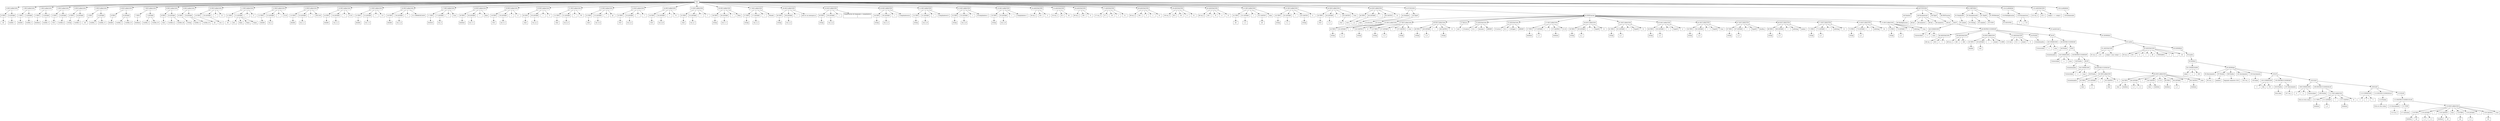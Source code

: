 digraph G{
 graph [ dpi = 200]; 
node0[label = "Raiz" shape="box"];
node0 -> node010
node010[label = "0-DECLARACION" shape="box"];
node010 -> node01010
node01010[label = "0-TIPO" shape="box"];
node01010 -> node0101010
node0101010[label = "int" shape="box"];
node010 -> node01021
node01021[label = "0-LISTAID" shape="box"];
node01021 -> node0102110
node0102110[label = "varible_1" shape="box"];
node0 -> node021
node021[label = "1-DECLARACION" shape="box"];
node021 -> node02110
node02110[label = "1-TIPO" shape="box"];
node02110 -> node0211010
node0211010[label = "double" shape="box"];
node021 -> node02121
node02121[label = "1-LISTAID" shape="box"];
node02121 -> node0212110
node0212110[label = "varible_2" shape="box"];
node0 -> node032
node032[label = "2-DECLARACION" shape="box"];
node032 -> node03210
node03210[label = "2-TIPO" shape="box"];
node03210 -> node0321010
node0321010[label = "boolean" shape="box"];
node032 -> node03221
node03221[label = "2-LISTAID" shape="box"];
node03221 -> node0322110
node0322110[label = "varible_3" shape="box"];
node0 -> node043
node043[label = "3-DECLARACION" shape="box"];
node043 -> node04310
node04310[label = "3-TIPO" shape="box"];
node04310 -> node0431010
node0431010[label = "char" shape="box"];
node043 -> node04321
node04321[label = "3-LISTAID" shape="box"];
node04321 -> node0432110
node0432110[label = "varible_4" shape="box"];
node0 -> node054
node054[label = "4-DECLARACION" shape="box"];
node054 -> node05410
node05410[label = "4-TIPO" shape="box"];
node05410 -> node0541010
node0541010[label = "string" shape="box"];
node054 -> node05421
node05421[label = "4-LISTAID" shape="box"];
node05421 -> node0542110
node0542110[label = "varible_5" shape="box"];
node0 -> node065
node065[label = "5-DECLARACION" shape="box"];
node065 -> node06510
node06510[label = "5-TIPO" shape="box"];
node06510 -> node0651010
node0651010[label = "int" shape="box"];
node065 -> node06521
node06521[label = "5-LISTAID" shape="box"];
node06521 -> node0652110
node0652110[label = "varible_1" shape="box"];
node06521 -> node0652121
node0652121[label = "varible_11" shape="box"];
node0 -> node076
node076[label = "6-DECLARACION" shape="box"];
node076 -> node07610
node07610[label = "6-TIPO" shape="box"];
node07610 -> node0761010
node0761010[label = "double" shape="box"];
node076 -> node07621
node07621[label = "6-LISTAID" shape="box"];
node07621 -> node0762110
node0762110[label = "varible_2" shape="box"];
node07621 -> node0762121
node0762121[label = "varible_22" shape="box"];
node0 -> node087
node087[label = "7-DECLARACION" shape="box"];
node087 -> node08710
node08710[label = "7-TIPO" shape="box"];
node08710 -> node0871010
node0871010[label = "boolean" shape="box"];
node087 -> node08721
node08721[label = "7-LISTAID" shape="box"];
node08721 -> node0872110
node0872110[label = "varible_3" shape="box"];
node08721 -> node0872121
node0872121[label = "varible_33" shape="box"];
node0 -> node098
node098[label = "8-DECLARACION" shape="box"];
node098 -> node09810
node09810[label = "8-TIPO" shape="box"];
node09810 -> node0981010
node0981010[label = "char" shape="box"];
node098 -> node09821
node09821[label = "8-LISTAID" shape="box"];
node09821 -> node0982110
node0982110[label = "varible_4" shape="box"];
node09821 -> node0982121
node0982121[label = "varible_44" shape="box"];
node0 -> node0109
node0109[label = "9-DECLARACION" shape="box"];
node0109 -> node010910
node010910[label = "9-TIPO" shape="box"];
node010910 -> node01091010
node01091010[label = "string" shape="box"];
node0109 -> node010921
node010921[label = "9-LISTAID" shape="box"];
node010921 -> node01092110
node01092110[label = "varible_5" shape="box"];
node010921 -> node01092121
node01092121[label = "varible_55" shape="box"];
node0 -> node01110
node01110[label = "10-DECLARACION" shape="box"];
node01110 -> node0111010
node0111010[label = "10-TIPO" shape="box"];
node0111010 -> node011101010
node011101010[label = "int" shape="box"];
node01110 -> node0111021
node0111021[label = "10-LISTAID" shape="box"];
node0111021 -> node011102110
node011102110[label = "var_1" shape="box"];
node01110 -> node0111032
node0111032[label = "=" shape="box"];
node01110 -> node0111043
node0111043[label = "12" shape="box"];
node0 -> node01211
node01211[label = "11-DECLARACION" shape="box"];
node01211 -> node0121110
node0121110[label = "11-TIPO" shape="box"];
node0121110 -> node012111010
node012111010[label = "int" shape="box"];
node01211 -> node0121121
node0121121[label = "11-LISTAID" shape="box"];
node0121121 -> node012112110
node012112110[label = "tm1_" shape="box"];
node0121121 -> node012112121
node012112121[label = "tmp2_" shape="box"];
node0121121 -> node012112132
node012112132[label = "tmp3_" shape="box"];
node0121121 -> node012112143
node012112143[label = "tmp4_" shape="box"];
node01211 -> node0121132
node0121132[label = "=" shape="box"];
node01211 -> node0121143
node0121143[label = "17" shape="box"];
node0 -> node01312
node01312[label = "12-DECLARACION" shape="box"];
node01312 -> node0131210
node0131210[label = "12-TIPO" shape="box"];
node0131210 -> node013121010
node013121010[label = "double" shape="box"];
node01312 -> node0131221
node0131221[label = "12-LISTAID" shape="box"];
node0131221 -> node013122110
node013122110[label = "var_2" shape="box"];
node01312 -> node0131232
node0131232[label = "=" shape="box"];
node01312 -> node0131243
node0131243[label = "15.02" shape="box"];
node0 -> node01413
node01413[label = "13-DECLARACION" shape="box"];
node01413 -> node0141310
node0141310[label = "13-TIPO" shape="box"];
node0141310 -> node014131010
node014131010[label = "double" shape="box"];
node01413 -> node0141321
node0141321[label = "13-LISTAID" shape="box"];
node0141321 -> node014132110
node014132110[label = "var_2_1" shape="box"];
node01413 -> node0141332
node0141332[label = "=" shape="box"];
node01413 -> node0141343
node0141343[label = "2022.00" shape="box"];
node0 -> node01514
node01514[label = "14-DECLARACION" shape="box"];
node01514 -> node0151410
node0151410[label = "14-TIPO" shape="box"];
node0151410 -> node015141010
node015141010[label = "double" shape="box"];
node01514 -> node0151421
node0151421[label = "14-LISTAID" shape="box"];
node0151421 -> node015142110
node015142110[label = "var_2_2" shape="box"];
node01514 -> node0151432
node0151432[label = "=" shape="box"];
node01514 -> node0151443
node0151443[label = "0.10" shape="box"];
node0 -> node01615
node01615[label = "15-DECLARACION" shape="box"];
node01615 -> node0161510
node0161510[label = "15-TIPO" shape="box"];
node0161510 -> node016151010
node016151010[label = "double" shape="box"];
node01615 -> node0161521
node0161521[label = "15-LISTAID" shape="box"];
node0161521 -> node016152110
node016152110[label = "var_2_3" shape="box"];
node01615 -> node0161532
node0161532[label = "=" shape="box"];
node01615 -> node0161543
node0161543[label = "1.0" shape="box"];
node0 -> node01716
node01716[label = "16-DECLARACION" shape="box"];
node01716 -> node0171610
node0171610[label = "16-TIPO" shape="box"];
node0171610 -> node017161010
node017161010[label = "double" shape="box"];
node01716 -> node0171621
node0171621[label = "16-LISTAID" shape="box"];
node0171621 -> node017162110
node017162110[label = "var_2_4" shape="box"];
node01716 -> node0171632
node0171632[label = "=" shape="box"];
node01716 -> node0171643
node0171643[label = "51.1589462625459" shape="box"];
node0 -> node01817
node01817[label = "17-DECLARACION" shape="box"];
node01817 -> node0181710
node0181710[label = "17-TIPO" shape="box"];
node0181710 -> node018171010
node018171010[label = "boolean" shape="box"];
node01817 -> node0181721
node0181721[label = "17-LISTAID" shape="box"];
node0181721 -> node018172110
node018172110[label = "var_3" shape="box"];
node01817 -> node0181732
node0181732[label = "=" shape="box"];
node01817 -> node0181743
node0181743[label = "true" shape="box"];
node0 -> node01918
node01918[label = "18-DECLARACION" shape="box"];
node01918 -> node0191810
node0191810[label = "18-TIPO" shape="box"];
node0191810 -> node019181010
node019181010[label = "boolean" shape="box"];
node01918 -> node0191821
node0191821[label = "18-LISTAID" shape="box"];
node0191821 -> node019182110
node019182110[label = "var_3_1" shape="box"];
node01918 -> node0191832
node0191832[label = "=" shape="box"];
node01918 -> node0191843
node0191843[label = "false" shape="box"];
node0 -> node02019
node02019[label = "19-DECLARACION" shape="box"];
node02019 -> node0201910
node0201910[label = "19-TIPO" shape="box"];
node0201910 -> node020191010
node020191010[label = "char" shape="box"];
node02019 -> node0201921
node0201921[label = "19-LISTAID" shape="box"];
node0201921 -> node020192110
node020192110[label = "var_4_1" shape="box"];
node02019 -> node0201932
node0201932[label = "=" shape="box"];
node02019 -> node0201943
node0201943[label = "'a'" shape="box"];
node0 -> node02120
node02120[label = "20-DECLARACION" shape="box"];
node02120 -> node0212010
node0212010[label = "20-TIPO" shape="box"];
node0212010 -> node021201010
node021201010[label = "char" shape="box"];
node02120 -> node0212021
node0212021[label = "20-LISTAID" shape="box"];
node0212021 -> node021202110
node021202110[label = "var_4_2" shape="box"];
node02120 -> node0212032
node0212032[label = "=" shape="box"];
node02120 -> node0212043
node0212043[label = "'2'" shape="box"];
node0 -> node02221
node02221[label = "21-DECLARACION" shape="box"];
node02221 -> node0222110
node0222110[label = "21-TIPO" shape="box"];
node0222110 -> node022211010
node022211010[label = "char" shape="box"];
node02221 -> node0222121
node0222121[label = "21-LISTAID" shape="box"];
node0222121 -> node022212110
node022212110[label = "var_4_3" shape="box"];
node02221 -> node0222132
node0222132[label = "=" shape="box"];
node02221 -> node0222143
node0222143[label = "'W'" shape="box"];
node0 -> node02322
node02322[label = "22-DECLARACION" shape="box"];
node02322 -> node0232210
node0232210[label = "22-TIPO" shape="box"];
node0232210 -> node023221010
node023221010[label = "char" shape="box"];
node02322 -> node0232221
node0232221[label = "22-LISTAID" shape="box"];
node0232221 -> node023222110
node023222110[label = "var_4_4" shape="box"];
node02322 -> node0232232
node0232232[label = "=" shape="box"];
node02322 -> node0232243
node0232243[label = "'@'" shape="box"];
node0 -> node02423
node02423[label = "23-DECLARACION" shape="box"];
node02423 -> node0242310
node0242310[label = "23-TIPO" shape="box"];
node0242310 -> node024231010
node024231010[label = "char" shape="box"];
node02423 -> node0242321
node0242321[label = "23-LISTAID" shape="box"];
node0242321 -> node024232110
node024232110[label = "var_4_5" shape="box"];
node02423 -> node0242332
node0242332[label = "=" shape="box"];
node02423 -> node0242343
node0242343[label = "'!'" shape="box"];
node0 -> node02524
node02524[label = "24-DECLARACION" shape="box"];
node02524 -> node0252410
node0252410[label = "24-TIPO" shape="box"];
node0252410 -> node025241010
node025241010[label = "char" shape="box"];
node02524 -> node0252421
node0252421[label = "24-LISTAID" shape="box"];
node0252421 -> node025242110
node025242110[label = "var_4_6" shape="box"];
node02524 -> node0252432
node0252432[label = "=" shape="box"];
node02524 -> node0252443
node0252443[label = "'%'" shape="box"];
node0 -> node02625
node02625[label = "25-DECLARACION" shape="box"];
node02625 -> node0262510
node0262510[label = "25-TIPO" shape="box"];
node0262510 -> node026251010
node026251010[label = "char" shape="box"];
node02625 -> node0262521
node0262521[label = "25-LISTAID" shape="box"];
node0262521 -> node026252110
node026252110[label = "var_4_7" shape="box"];
node02625 -> node0262532
node0262532[label = "=" shape="box"];
node02625 -> node0262543
node0262543[label = "'/'" shape="box"];
node0 -> node02726
node02726[label = "26-DECLARACION" shape="box"];
node02726 -> node0272610
node0272610[label = "26-TIPO" shape="box"];
node0272610 -> node027261010
node027261010[label = "string" shape="box"];
node02726 -> node0272621
node0272621[label = "26-LISTAID" shape="box"];
node0272621 -> node027262110
node027262110[label = "var_5_1" shape="box"];
node02726 -> node0272632
node0272632[label = "=" shape="box"];
node02726 -> node0272643
node0272643[label = "Hola" shape="box"];
node0 -> node02827
node02827[label = "27-DECLARACION" shape="box"];
node02827 -> node0282710
node0282710[label = "27-TIPO" shape="box"];
node0282710 -> node028271010
node028271010[label = "string" shape="box"];
node02827 -> node0282721
node0282721[label = "27-LISTAID" shape="box"];
node0282721 -> node028272110
node028272110[label = "var_5_2" shape="box"];
node02827 -> node0282732
node0282732[label = "=" shape="box"];
node02827 -> node0282743
node0282743[label = "Mundo" shape="box"];
node0 -> node02928
node02928[label = "28-DECLARACION" shape="box"];
node02928 -> node0292810
node0292810[label = "28-TIPO" shape="box"];
node0292810 -> node029281010
node029281010[label = "string" shape="box"];
node02928 -> node0292821
node0292821[label = "28-LISTAID" shape="box"];
node0292821 -> node029282110
node029282110[label = "var_5_3" shape="box"];
node02928 -> node0292832
node0292832[label = "=" shape="box"];
node02928 -> node0292843
node0292843[label = "este es un mensaje @" shape="box"];
node0 -> node03029
node03029[label = "29-DECLARACION" shape="box"];
node03029 -> node0302910
node0302910[label = "29-TIPO" shape="box"];
node0302910 -> node030291010
node030291010[label = "string" shape="box"];
node03029 -> node0302921
node0302921[label = "29-LISTAID" shape="box"];
node0302921 -> node030292110
node030292110[label = "var_5_4" shape="box"];
node03029 -> node0302932
node0302932[label = "=" shape="box"];
node03029 -> node0302943
node0302943[label = "Organizacion de lenguajes y compiladores\\\n1" shape="box"];
node0 -> node03130
node03130[label = "30-DECLARACION" shape="box"];
node03130 -> node0313010
node0313010[label = "30-TIPO" shape="box"];
node0313010 -> node031301010
node031301010[label = "string" shape="box"];
node03130 -> node0313021
node0313021[label = "30-LISTAID" shape="box"];
node0313021 -> node031302110
node031302110[label = "var_5_5" shape="box"];
node03130 -> node0313032
node0313032[label = "=" shape="box"];
node03130 -> node0313043
node0313043[label = "Compiladores\\n1" shape="box"];
node0 -> node03231
node03231[label = "31-DECLARACION" shape="box"];
node03231 -> node0323110
node0323110[label = "31-TIPO" shape="box"];
node0323110 -> node032311010
node032311010[label = "string" shape="box"];
node03231 -> node0323121
node0323121[label = "31-LISTAID" shape="box"];
node0323121 -> node032312110
node032312110[label = "var_5_6" shape="box"];
node03231 -> node0323132
node0323132[label = "=" shape="box"];
node03231 -> node0323143
node0323143[label = "Compiladores\\\1\\" shape="box"];
node0 -> node03332
node03332[label = "32-DECLARACION" shape="box"];
node03332 -> node0333210
node0333210[label = "32-TIPO" shape="box"];
node0333210 -> node033321010
node033321010[label = "string" shape="box"];
node03332 -> node0333221
node0333221[label = "32-LISTAID" shape="box"];
node0333221 -> node033322110
node033322110[label = "var_5_8" shape="box"];
node03332 -> node0333232
node0333232[label = "=" shape="box"];
node03332 -> node0333243
node0333243[label = "\\tCompiladores 1" shape="box"];
node0 -> node03433
node03433[label = "33-DECLARACION" shape="box"];
node03433 -> node0343310
node0343310[label = "33-TIPO" shape="box"];
node0343310 -> node034331010
node034331010[label = "string" shape="box"];
node03433 -> node0343321
node0343321[label = "33-LISTAID" shape="box"];
node0343321 -> node034332110
node034332110[label = "var_5_9" shape="box"];
node03433 -> node0343332
node0343332[label = "=" shape="box"];
node03433 -> node0343343
node0343343[label = "\\'compiladores 1\'" shape="box"];
node0 -> node03534
node03534[label = "34-ASIGNACION" shape="box"];
node03534 -> node0353410
node0353410[label = "34-var_1" shape="box"];
node03534 -> node0353421
node0353421[label = "34-=" shape="box"];
node03534 -> node0353432
node0353432[label = "-3" shape="box"];
node0 -> node03635
node03635[label = "35-ASIGNACION" shape="box"];
node03635 -> node0363510
node0363510[label = "35-var_1" shape="box"];
node03635 -> node0363521
node0363521[label = "35-=" shape="box"];
node03635 -> node0363532
node0363532[label = "45" shape="box"];
node0 -> node03736
node03736[label = "36-ASIGNACION" shape="box"];
node03736 -> node0373610
node0373610[label = "36-var_1" shape="box"];
node03736 -> node0373621
node0373621[label = "36-=" shape="box"];
node03736 -> node0373632
node0373632[label = "9" shape="box"];
node0 -> node03837
node03837[label = "37-ASIGNACION" shape="box"];
node03837 -> node0383710
node0383710[label = "37-var_3" shape="box"];
node03837 -> node0383721
node0383721[label = "37-=" shape="box"];
node03837 -> node0383732
node0383732[label = "50" shape="box"];
node03837 -> node0383743
node0383743[label = ">" shape="box"];
node03837 -> node0383754
node0383754[label = "51" shape="box"];
node0 -> node03938
node03938[label = "38-ASIGNACION" shape="box"];
node03938 -> node0393810
node0393810[label = "38-var_3" shape="box"];
node03938 -> node0393821
node0393821[label = "38-=" shape="box"];
node03938 -> node0393832
node0393832[label = "5" shape="box"];
node03938 -> node0393843
node0393843[label = "<" shape="box"];
node03938 -> node0393854
node0393854[label = "51" shape="box"];
node0 -> node04039
node04039[label = "39-ASIGNACION" shape="box"];
node04039 -> node0403910
node0403910[label = "39-var_3" shape="box"];
node04039 -> node0403921
node0403921[label = "39-=" shape="box"];
node04039 -> node0403932
node0403932[label = "50" shape="box"];
node04039 -> node0403943
node0403943[label = ">=" shape="box"];
node04039 -> node0403954
node0403954[label = "51" shape="box"];
node0 -> node04140
node04140[label = "40-ASIGNACION" shape="box"];
node04140 -> node0414010
node0414010[label = "40-var_3" shape="box"];
node04140 -> node0414021
node0414021[label = "40-=" shape="box"];
node04140 -> node0414032
node0414032[label = "74" shape="box"];
node04140 -> node0414043
node0414043[label = "<=" shape="box"];
node04140 -> node0414054
node0414054[label = "51" shape="box"];
node0 -> node04241
node04241[label = "41-DECLARACION" shape="box"];
node04241 -> node0424110
node0424110[label = "41-TIPO" shape="box"];
node0424110 -> node042411010
node042411010[label = "int" shape="box"];
node04241 -> node0424121
node0424121[label = "41-LISTAID" shape="box"];
node0424121 -> node042412110
node042412110[label = "v_5" shape="box"];
node04241 -> node0424132
node0424132[label = "=" shape="box"];
node04241 -> node0424143
node0424143[label = "41-CASTEO" shape="box"];
node0424143 -> node042414310
node042414310[label = "int" shape="box"];
node04241 -> node0424154
node0424154[label = "hola" shape="box"];
node0 -> node04342
node04342[label = "42-DECLARACION" shape="box"];
node04342 -> node0434210
node0434210[label = "42-TIPO" shape="box"];
node0434210 -> node043421010
node043421010[label = "string" shape="box"];
node04342 -> node0434221
node0434221[label = "42-LISTAID" shape="box"];
node0434221 -> node043422110
node043422110[label = "v_1" shape="box"];
node04342 -> node0434232
node0434232[label = "=" shape="box"];
node04342 -> node0434243
node0434243[label = "42-CASTEO" shape="box"];
node0434243 -> node043424310
node043424310[label = "string" shape="box"];
node04342 -> node0434254
node0434254[label = "4" shape="box"];
node0 -> node04443
node04443[label = "43-DECLARACION" shape="box"];
node04443 -> node0444310
node0444310[label = "43-TIPO" shape="box"];
node0444310 -> node044431010
node044431010[label = "char" shape="box"];
node04443 -> node0444321
node0444321[label = "43-LISTAID" shape="box"];
node0444321 -> node044432110
node044432110[label = "v_3" shape="box"];
node04443 -> node0444332
node0444332[label = "=" shape="box"];
node04443 -> node0444343
node0444343[label = "43-CASTEO" shape="box"];
node0444343 -> node044434310
node044434310[label = "char" shape="box"];
node04443 -> node0444354
node0444354[label = "true" shape="box"];
node0 -> node04544
node04544[label = "44-DECLARACION" shape="box"];
node04544 -> node0454410
node0454410[label = "44-TIPO" shape="box"];
node0454410 -> node045441010
node045441010[label = "char" shape="box"];
node04544 -> node0454421
node0454421[label = "44-LISTAID" shape="box"];
node0454421 -> node045442110
node045442110[label = "v_4" shape="box"];
node04544 -> node0454432
node0454432[label = "=" shape="box"];
node04544 -> node0454443
node0454443[label = "44-CASTEO" shape="box"];
node0454443 -> node045444310
node045444310[label = "char" shape="box"];
node04544 -> node0454454
node0454454[label = "'A'" shape="box"];
node0 -> node04645
node04645[label = "45-FUNCION" shape="box"];
node04645 -> node0464510
node0464510[label = "45-Nombre" shape="box"];
node0464510 -> node046451010
node046451010[label = "45-division" shape="box"];
node04645 -> node0464521
node0464521[label = "45-TipoF" shape="box"];
node0464521 -> node046452110
node046452110[label = "45-string" shape="box"];
node04645 -> node0464532
node0464532[label = "45-INSFuncion" shape="box"];
node0464532 -> node046453210
node046453210[label = "45-DECLARACION" shape="box"];
node046453210 -> node04645321010
node04645321010[label = "45-TIPO" shape="box"];
node04645321010 -> node0464532101010
node0464532101010[label = "string" shape="box"];
node046453210 -> node04645321021
node04645321021[label = "45-LISTAID" shape="box"];
node04645321021 -> node0464532102110
node0464532102110[label = "v_2" shape="box"];
node046453210 -> node04645321032
node04645321032[label = "=" shape="box"];
node046453210 -> node04645321043
node04645321043[label = "45-CASTEO" shape="box"];
node04645321043 -> node0464532104310
node0464532104310[label = "string" shape="box"];
node046453210 -> node04645321054
node04645321054[label = "13" shape="box"];
node0464532 -> node046453221
node046453221[label = "47-DECLARACION" shape="box"];
node046453221 -> node04645322110
node04645322110[label = "47-TIPO" shape="box"];
node04645322110 -> node0464532211010
node0464532211010[label = "string" shape="box"];
node046453221 -> node04645322121
node04645322121[label = "47-LISTAID" shape="box"];
node04645322121 -> node0464532212110
node0464532212110[label = "v_3" shape="box"];
node046453221 -> node04645322132
node04645322132[label = "=" shape="box"];
node046453221 -> node04645322143
node04645322143[label = "47-CASTEO" shape="box"];
node04645322143 -> node0464532214310
node0464532214310[label = "string" shape="box"];
node046453221 -> node04645322154
node04645322154[label = "true" shape="box"];
node0464532 -> node046453232
node046453232[label = "49-DECLARACION" shape="box"];
node046453232 -> node04645323210
node04645323210[label = "49-TIPO" shape="box"];
node04645323210 -> node0464532321010
node0464532321010[label = "string" shape="box"];
node046453232 -> node04645323221
node04645323221[label = "49-LISTAID" shape="box"];
node04645323221 -> node0464532322110
node0464532322110[label = "v_4" shape="box"];
node046453232 -> node04645323232
node04645323232[label = "=" shape="box"];
node046453232 -> node04645323243
node04645323243[label = "49-CASTEO" shape="box"];
node04645323243 -> node0464532324310
node0464532324310[label = "string" shape="box"];
node046453232 -> node04645323254
node04645323254[label = "'A'" shape="box"];
node0464532 -> node046453243
node046453243[label = "51-Return" shape="box"];
node046453243 -> node04645324310
node04645324310[label = "olc1" shape="box"];
node0464532 -> node046453254
node046453254[label = "53-ASIGNACION" shape="box"];
node046453254 -> node04645325410
node04645325410[label = "53-mivar" shape="box"];
node046453254 -> node04645325421
node04645325421[label = "53-=" shape="box"];
node046453254 -> node04645325432
node04645325432[label = "toLower" shape="box"];
node046453254 -> node04645325443
node04645325443[label = "QWERT" shape="box"];
node0464532 -> node046453265
node046453265[label = "55-ASIGNACION" shape="box"];
node046453265 -> node04645326510
node04645326510[label = "55-mivar" shape="box"];
node046453265 -> node04645326521
node04645326521[label = "55-=" shape="box"];
node046453265 -> node04645326532
node04645326532[label = "toUpper" shape="box"];
node046453265 -> node04645326543
node04645326543[label = "QWERT" shape="box"];
node0464532 -> node046453276
node046453276[label = "57-DECLARACION" shape="box"];
node046453276 -> node04645327610
node04645327610[label = "57-TIPO" shape="box"];
node04645327610 -> node0464532761010
node0464532761010[label = "boolean" shape="box"];
node046453276 -> node04645327621
node04645327621[label = "57-LISTAID" shape="box"];
node04645327621 -> node0464532762110
node0464532762110[label = "v_2" shape="box"];
node046453276 -> node04645327632
node04645327632[label = "=" shape="box"];
node046453276 -> node04645327643
node04645327643[label = "57-CASTEO" shape="box"];
node04645327643 -> node0464532764310
node0464532764310[label = "boolean" shape="box"];
node046453276 -> node04645327654
node04645327654[label = "12.25" shape="box"];
node0464532 -> node046453287
node046453287[label = "59-DECLARACION" shape="box"];
node046453287 -> node04645328710
node04645328710[label = "59-TIPO" shape="box"];
node04645328710 -> node0464532871010
node0464532871010[label = "string" shape="box"];
node046453287 -> node04645328721
node04645328721[label = "59-LISTAID" shape="box"];
node04645328721 -> node0464532872110
node0464532872110[label = "a_1" shape="box"];
node046453287 -> node04645328732
node04645328732[label = "=" shape="box"];
node046453287 -> node04645328743
node04645328743[label = "TypeOf" shape="box"];
node046453287 -> node04645328754
node04645328754[label = "15" shape="box"];
node0464532 -> node046453298
node046453298[label = "61-DECLARACION" shape="box"];
node046453298 -> node04645329810
node04645329810[label = "61-TIPO" shape="box"];
node04645329810 -> node0464532981010
node0464532981010[label = "string" shape="box"];
node046453298 -> node04645329821
node04645329821[label = "61-LISTAID" shape="box"];
node04645329821 -> node0464532982110
node0464532982110[label = "a_2" shape="box"];
node046453298 -> node04645329832
node04645329832[label = "=" shape="box"];
node046453298 -> node04645329843
node04645329843[label = "TypeOf" shape="box"];
node046453298 -> node04645329854
node04645329854[label = "21" shape="box"];
node0464532 -> node0464532109
node0464532109[label = "63-DECLARACION" shape="box"];
node0464532109 -> node046453210910
node046453210910[label = "63-TIPO" shape="box"];
node046453210910 -> node04645321091010
node04645321091010[label = "string" shape="box"];
node0464532109 -> node046453210921
node046453210921[label = "63-LISTAID" shape="box"];
node046453210921 -> node04645321092110
node04645321092110[label = "a_3" shape="box"];
node0464532109 -> node046453210932
node046453210932[label = "=" shape="box"];
node0464532109 -> node046453210943
node046453210943[label = "TypeOf" shape="box"];
node0464532109 -> node046453210954
node046453210954[label = "'a'" shape="box"];
node0464532 -> node04645321110
node04645321110[label = "65-DECLARACION" shape="box"];
node04645321110 -> node0464532111010
node0464532111010[label = "65-TIPO" shape="box"];
node0464532111010 -> node046453211101010
node046453211101010[label = "string" shape="box"];
node04645321110 -> node0464532111021
node0464532111021[label = "65-LISTAID" shape="box"];
node0464532111021 -> node046453211102110
node046453211102110[label = "a_4" shape="box"];
node04645321110 -> node0464532111032
node0464532111032[label = "=" shape="box"];
node04645321110 -> node0464532111043
node0464532111043[label = "TypeOf" shape="box"];
node04645321110 -> node0464532111054
node0464532111054[label = "true" shape="box"];
node0464532 -> node04645321211
node04645321211[label = "67-DECLARACION" shape="box"];
node04645321211 -> node0464532121110
node0464532121110[label = "67-TIPO" shape="box"];
node0464532121110 -> node046453212111010
node046453212111010[label = "string" shape="box"];
node04645321211 -> node0464532121121
node0464532121121[label = "67-LISTAID" shape="box"];
node0464532121121 -> node046453212112110
node046453212112110[label = "a_5" shape="box"];
node04645321211 -> node0464532121132
node0464532121132[label = "=" shape="box"];
node04645321211 -> node0464532121143
node0464532121143[label = "TypeOf" shape="box"];
node04645321211 -> node0464532121154
node0464532121154[label = "dsafdsa" shape="box"];
node0464532 -> node04645321312
node04645321312[label = "69-DECLARACION" shape="box"];
node04645321312 -> node0464532131210
node0464532131210[label = "69-TIPO" shape="box"];
node0464532131210 -> node046453213121010
node046453213121010[label = "string" shape="box"];
node04645321312 -> node0464532131221
node0464532131221[label = "69-LISTAID" shape="box"];
node0464532131221 -> node046453213122110
node046453213122110[label = "a_5" shape="box"];
node04645321312 -> node0464532131232
node0464532131232[label = "=" shape="box"];
node04645321312 -> node0464532131243
node0464532131243[label = "toString" shape="box"];
node04645321312 -> node0464532131254
node0464532131254[label = "melmv" shape="box"];
node0464532 -> node04645321413
node04645321413[label = "71-DECLARACION" shape="box"];
node04645321413 -> node0464532141310
node0464532141310[label = "71-TIPO" shape="box"];
node0464532141310 -> node046453214131010
node046453214131010[label = "string" shape="box"];
node04645321413 -> node0464532141321
node0464532141321[label = "71-LISTAID" shape="box"];
node0464532141321 -> node046453214132110
node046453214132110[label = "a_5" shape="box"];
node04645321413 -> node0464532141332
node0464532141332[label = "=" shape="box"];
node04645321413 -> node0464532141343
node0464532141343[label = "toString" shape="box"];
node04645321413 -> node0464532141354
node0464532141354[label = "15" shape="box"];
node0464532 -> node04645321514
node04645321514[label = "73-DECLARACION" shape="box"];
node04645321514 -> node0464532151410
node0464532151410[label = "73-TIPO" shape="box"];
node0464532151410 -> node046453215141010
node046453215141010[label = "string" shape="box"];
node04645321514 -> node0464532151421
node0464532151421[label = "73-LISTAID" shape="box"];
node0464532151421 -> node046453215142110
node046453215142110[label = "a_5" shape="box"];
node04645321514 -> node0464532151432
node0464532151432[label = "=" shape="box"];
node04645321514 -> node0464532151443
node0464532151443[label = "toString" shape="box"];
node04645321514 -> node0464532151454
node0464532151454[label = "24" shape="box"];
node0464532 -> node04645321615
node04645321615[label = "75-DECLARACION" shape="box"];
node04645321615 -> node0464532161510
node0464532161510[label = "75-TIPO" shape="box"];
node0464532161510 -> node046453216151010
node046453216151010[label = "string" shape="box"];
node04645321615 -> node0464532161521
node0464532161521[label = "75-LISTAID" shape="box"];
node0464532161521 -> node046453216152110
node046453216152110[label = "a_5" shape="box"];
node04645321615 -> node0464532161532
node0464532161532[label = "=" shape="box"];
node04645321615 -> node0464532161543
node0464532161543[label = "toString" shape="box"];
node04645321615 -> node0464532161554
node0464532161554[label = "true" shape="box"];
node0 -> node04746
node04746[label = "46-FUNCION" shape="box"];
node04746 -> node0474610
node0474610[label = "46-Nombre" shape="box"];
node0474610 -> node047461010
node047461010[label = "46-Multiplicacion" shape="box"];
node04746 -> node0474621
node0474621[label = "46-ParametrosF" shape="box"];
node0474621 -> node047462110
node047462110[label = "46-int" shape="box"];
node0474621 -> node047462121
node047462121[label = "46-numero1" shape="box"];
node0474621 -> node047462132
node047462132[label = "46-int" shape="box"];
node0474621 -> node047462143
node047462143[label = "46-numero2" shape="box"];
node04746 -> node0474632
node0474632[label = "46-TipoF" shape="box"];
node0474632 -> node047463210
node047463210[label = "46-int" shape="box"];
node04746 -> node0474643
node0474643[label = "46-INSFuncion" shape="box"];
node0474643 -> node047464310
node047464310[label = "46-IF" shape="box"];
node047464310 -> node04746431010
node04746431010[label = "46-CONDICION" shape="box"];
node04746431010 -> node0474643101010
node0474643101010[label = "Universidad" shape="box"];
node04746431010 -> node0474643101021
node0474643101021[label = "==" shape="box"];
node04746431010 -> node0474643101032
node0474643101032[label = "usac" shape="box"];
node047464310 -> node04746431021
node04746431021[label = "46-INSTRUCCIONESIF" shape="box"];
node04746431021 -> node0474643102110
node0474643102110[label = "46-ASIGNACION" shape="box"];
node0474643102110 -> node047464310211010
node047464310211010[label = "46-var_1" shape="box"];
node0474643102110 -> node047464310211021
node047464310211021[label = "46-=" shape="box"];
node0474643102110 -> node047464310211032
node047464310211032[label = "5" shape="box"];
node04746431021 -> node0474643102121
node0474643102121[label = "48-ASIGNACION" shape="box"];
node0474643102121 -> node047464310212110
node047464310212110[label = "48-var_2" shape="box"];
node0474643102121 -> node047464310212121
node047464310212121[label = "48-=" shape="box"];
node0474643102121 -> node047464310212132
node047464310212132[label = "168" shape="box"];
node04746431021 -> node0474643102132
node0474643102132[label = "50-DECLARACION" shape="box"];
node0474643102132 -> node047464310213210
node047464310213210[label = "50-TIPO" shape="box"];
node047464310213210 -> node04746431021321010
node04746431021321010[label = "double" shape="box"];
node0474643102132 -> node047464310213221
node047464310213221[label = "50-LISTAID" shape="box"];
node047464310213221 -> node04746431021322110
node04746431021322110[label = "val1" shape="box"];
node0474643102132 -> node047464310213232
node047464310213232[label = "=" shape="box"];
node0474643102132 -> node047464310213243
node047464310213243[label = "round" shape="box"];
node0474643102132 -> node047464310213254
node047464310213254[label = "5.800" shape="box"];
node04746431021 -> node0474643102143
node0474643102143[label = "52-ASIGNACION" shape="box"];
node0474643102143 -> node047464310214310
node047464310214310[label = "52-val1" shape="box"];
node0474643102143 -> node047464310214321
node047464310214321[label = "52-=" shape="box"];
node0474643102143 -> node047464310214332
node047464310214332[label = "round" shape="box"];
node0474643102143 -> node047464310214343
node047464310214343[label = "6" shape="box"];
node04746431021 -> node0474643102154
node0474643102154[label = "54-Println" shape="box"];
node0474643102154 -> node047464310215410
node047464310215410[label = "tricentenadira" shape="box"];
node04746431021 -> node0474643102165
node0474643102165[label = "56-IF" shape="box"];
node0474643102165 -> node047464310216510
node047464310216510[label = "56-CONDICION" shape="box"];
node047464310216510 -> node04746431021651010
node04746431021651010[label = "Universidad" shape="box"];
node047464310216510 -> node04746431021651021
node04746431021651021[label = "==" shape="box"];
node047464310216510 -> node04746431021651032
node04746431021651032[label = "usac" shape="box"];
node0474643102165 -> node047464310216521
node047464310216521[label = "56-INSTRUCCIONESIF" shape="box"];
node047464310216521 -> node04746431021652110
node04746431021652110[label = "56-Println" shape="box"];
node04746431021652110 -> node0474643102165211010
node0474643102165211010[label = "tricentenadira" shape="box"];
node047464310216521 -> node04746431021652121
node04746431021652121[label = "58-IF" shape="box"];
node04746431021652121 -> node0474643102165212110
node0474643102165212110[label = "58-CONDICION" shape="box"];
node0474643102165212110 -> node047464310216521211010
node047464310216521211010[label = "Universidad" shape="box"];
node0474643102165212110 -> node047464310216521211021
node047464310216521211021[label = "==" shape="box"];
node0474643102165212110 -> node047464310216521211032
node047464310216521211032[label = "usac" shape="box"];
node04746431021652121 -> node0474643102165212121
node0474643102165212121[label = "58-INSTRUCCIONESIF" shape="box"];
node0474643102165212121 -> node047464310216521212110
node047464310216521212110[label = "58-Println" shape="box"];
node047464310216521212110 -> node04746431021652121211010
node04746431021652121211010[label = "tricentenadira" shape="box"];
node0474643102165212121 -> node047464310216521212121
node047464310216521212121[label = "60-IF" shape="box"];
node047464310216521212121 -> node04746431021652121212110
node04746431021652121212110[label = "60-CONDICION" shape="box"];
node04746431021652121212110 -> node0474643102165212121211010
node0474643102165212121211010[label = "Universidad" shape="box"];
node04746431021652121212110 -> node0474643102165212121211021
node0474643102165212121211021[label = "==" shape="box"];
node04746431021652121212110 -> node0474643102165212121211032
node0474643102165212121211032[label = "usac" shape="box"];
node047464310216521212121 -> node04746431021652121212121
node04746431021652121212121[label = "60-INSTRUCCIONESIF" shape="box"];
node04746431021652121212121 -> node0474643102165212121212110
node0474643102165212121212110[label = "60-Println" shape="box"];
node0474643102165212121212110 -> node047464310216521212121211010
node047464310216521212121211010[label = "tricentenadira" shape="box"];
node04746431021652121212121 -> node0474643102165212121212121
node0474643102165212121212121[label = "62-DECLARACION" shape="box"];
node0474643102165212121212121 -> node047464310216521212121212110
node047464310216521212121212110[label = "62-TIPO" shape="box"];
node047464310216521212121212110 -> node04746431021652121212121211010
node04746431021652121212121211010[label = "char" shape="box"];
node0474643102165212121212121 -> node047464310216521212121212121
node047464310216521212121212121[label = "62-LISTAID" shape="box"];
node047464310216521212121212121 -> node04746431021652121212121212110
node04746431021652121212121212110[label = "v_1" shape="box"];
node0474643102165212121212121 -> node047464310216521212121212132
node047464310216521212121212132[label = "=" shape="box"];
node0474643102165212121212121 -> node047464310216521212121212143
node047464310216521212121212143[label = "62-CASTEO" shape="box"];
node047464310216521212121212143 -> node04746431021652121212121214310
node04746431021652121212121214310[label = "char" shape="box"];
node0474643102165212121212121 -> node047464310216521212121212154
node047464310216521212121212154[label = "12" shape="box"];
node04746431021652121212121 -> node0474643102165212121212132
node0474643102165212121212132[label = "64-DECLARACION" shape="box"];
node0474643102165212121212132 -> node047464310216521212121213210
node047464310216521212121213210[label = "64-TIPO" shape="box"];
node047464310216521212121213210 -> node04746431021652121212121321010
node04746431021652121212121321010[label = "char" shape="box"];
node047464310216521212121213210 -> node04746431021652121212121321021
node04746431021652121212121321021[label = "boolean" shape="box"];
node0474643102165212121212132 -> node047464310216521212121213221
node047464310216521212121213221[label = "64-LISTAID" shape="box"];
node047464310216521212121213221 -> node04746431021652121212121322110
node04746431021652121212121322110[label = "v_2" shape="box"];
node047464310216521212121213221 -> node04746431021652121212121322121
node04746431021652121212121322121[label = "v_5" shape="box"];
node0474643102165212121212132 -> node047464310216521212121213232
node047464310216521212121213232[label = "=" shape="box"];
node0474643102165212121212132 -> node047464310216521212121213243
node047464310216521212121213243[label = "64-CASTEO" shape="box"];
node047464310216521212121213243 -> node04746431021652121212121324310
node04746431021652121212121324310[label = "char" shape="box"];
node047464310216521212121213243 -> node04746431021652121212121324321
node04746431021652121212121324321[label = "boolean" shape="box"];
node0474643102165212121212132 -> node047464310216521212121213254
node047464310216521212121213254[label = "12.25" shape="box"];
node0474643102165212121212132 -> node047464310216521212121213265
node047464310216521212121213265[label = "64-TIPO" shape="box"];
node047464310216521212121213265 -> node04746431021652121212121326510
node04746431021652121212121326510[label = "boolean" shape="box"];
node0474643102165212121212132 -> node047464310216521212121213276
node047464310216521212121213276[label = "64-LISTAID" shape="box"];
node047464310216521212121213276 -> node04746431021652121212121327610
node04746431021652121212121327610[label = "v_5" shape="box"];
node0474643102165212121212132 -> node047464310216521212121213287
node047464310216521212121213287[label = "=" shape="box"];
node0474643102165212121212132 -> node047464310216521212121213298
node047464310216521212121213298[label = "64-CASTEO" shape="box"];
node047464310216521212121213298 -> node04746431021652121212121329810
node04746431021652121212121329810[label = "boolean" shape="box"];
node0474643102165212121212132 -> node0474643102165212121212132109
node0474643102165212121212132109[label = "hola" shape="box"];
node0 -> node04847
node04847[label = "91-METODO" shape="box"];
node04847 -> node0484710
node0484710[label = "91-NombreM" shape="box"];
node0484710 -> node048471010
node048471010[label = "91-saludo" shape="box"];
node04847 -> node0484721
node0484721[label = "91-ParametrosM" shape="box"];
node0484721 -> node048472110
node048472110[label = "91-String" shape="box"];
node0484721 -> node048472121
node048472121[label = "91-nombre" shape="box"];
node04847 -> node0484732
node0484732[label = "91-TipoM" shape="box"];
node0484732 -> node048473210
node048473210[label = "91-VOID" shape="box"];
node04847 -> node0484743
node0484743[label = "91-INSMetodo" shape="box"];
node0484743 -> node048474310
node048474310[label = "91-DOUNTIL" shape="box"];
node048474310 -> node04847431010
node04847431010[label = "91-insDoUntil" shape="box"];
node04847431010 -> node0484743101010
node0484743101010[label = "91-DOWHILE" shape="box"];
node0484743101010 -> node048474310101010
node048474310101010[label = "91-insDo" shape="box"];
node048474310101010 -> node04847431010101010
node04847431010101010[label = "91-ASIGNACION" shape="box"];
node04847431010101010 -> node0484743101010101010
node0484743101010101010[label = "91-var_3" shape="box"];
node04847431010101010 -> node0484743101010101021
node0484743101010101021[label = "91-=" shape="box"];
node04847431010101010 -> node0484743101010101032
node0484743101010101032[label = "compi 1 usac compi 1" shape="box"];
node048474310101010 -> node04847431010101021
node04847431010101021[label = "93-ASIGNACION" shape="box"];
node04847431010101021 -> node0484743101010102110
node0484743101010102110[label = "93-var_3" shape="box"];
node04847431010101021 -> node0484743101010102121
node0484743101010102121[label = "93-=" shape="box"];
node04847431010101021 -> node0484743101010102132
node0484743101010102132[label = "11" shape="box"];
node04847431010101021 -> node0484743101010102143
node0484743101010102143[label = ">" shape="box"];
node04847431010101021 -> node0484743101010102154
node0484743101010102154[label = "48" shape="box"];
node04847431010101021 -> node0484743101010102165
node0484743101010102165[label = "TERNARIO" shape="box"];
node04847431010101021 -> node0484743101010102176
node0484743101010102176[label = "2" shape="box"];
node04847431010101021 -> node0484743101010102187
node0484743101010102187[label = ":" shape="box"];
node04847431010101021 -> node0484743101010102198
node0484743101010102198[label = "45" shape="box"];
node048474310101010 -> node04847431010101032
node04847431010101032[label = "95-DOWHILE" shape="box"];
node04847431010101032 -> node0484743101010103210
node0484743101010103210[label = "95-insDo" shape="box"];
node0484743101010103210 -> node048474310101010321010
node048474310101010321010[label = "95-WHILE" shape="box"];
node048474310101010321010 -> node04847431010101032101010
node04847431010101032101010[label = "95-CONDICIONW" shape="box"];
node04847431010101032101010 -> node0484743101010103210101010
node0484743101010103210101010[label = "edad" shape="box"];
node04847431010101032101010 -> node0484743101010103210101021
node0484743101010103210101021[label = "<" shape="box"];
node04847431010101032101010 -> node0484743101010103210101032
node0484743101010103210101032[label = "100" shape="box"];
node048474310101010321010 -> node04847431010101032101021
node04847431010101032101021[label = "95-INSWhile" shape="box"];
node04847431010101032101021 -> node0484743101010103210102110
node0484743101010103210102110[label = "95-Decremento" shape="box"];
node0484743101010103210102110 -> node048474310101010321010211010
node048474310101010321010211010[label = "95-var_1" shape="box"];
node04847431010101032101021 -> node0484743101010103210102121
node0484743101010103210102121[label = "97-Println" shape="box"];
node0484743101010103210102121 -> node048474310101010321010212110
node048474310101010321010212110[label = "nombre" shape="box"];
node04847431010101032101021 -> node0484743101010103210102132
node0484743101010103210102132[label = "99-Println" shape="box"];
node0484743101010103210102132 -> node048474310101010321010213210
node048474310101010321010213210[label = "Segundo semestre 2022" shape="box"];
node04847431010101032101021 -> node0484743101010103210102143
node0484743101010103210102143[label = "101-Incremento" shape="box"];
node0484743101010103210102143 -> node048474310101010321010214310
node048474310101010321010214310[label = "101-var_1" shape="box"];
node04847431010101032101021 -> node0484743101010103210102154
node0484743101010103210102154[label = "103-Incremento" shape="box"];
node0484743101010103210102154 -> node048474310101010321010215410
node048474310101010321010215410[label = "103-edad" shape="box"];
node04847431010101032101021 -> node0484743101010103210102165
node0484743101010103210102165[label = "105-IF" shape="box"];
node0484743101010103210102165 -> node048474310101010321010216510
node048474310101010321010216510[label = "105-CONDICION" shape="box"];
node048474310101010321010216510 -> node04847431010101032101021651010
node04847431010101032101021651010[label = "3" shape="box"];
node048474310101010321010216510 -> node04847431010101032101021651021
node04847431010101032101021651021[label = "&&" shape="box"];
node048474310101010321010216510 -> node04847431010101032101021651032
node04847431010101032101021651032[label = "101" shape="box"];
node0484743101010103210102165 -> node048474310101010321010216521
node048474310101010321010216521[label = "105-INSTRUCCIONESIF" shape="box"];
node048474310101010321010216521 -> node04847431010101032101021652110
node04847431010101032101021652110[label = "105-Println" shape="box"];
node04847431010101032101021652110 -> node0484743101010103210102165211010
node0484743101010103210102165211010[label = "Esta bien" shape="box"];
node048474310101010321010216521 -> node04847431010101032101021652121
node04847431010101032101021652121[label = "107-Decremento" shape="box"];
node04847431010101032101021652121 -> node0484743101010103210102165212110
node0484743101010103210102165212110[label = "107-var_1" shape="box"];
node0484743101010103210102165 -> node048474310101010321010216532
node048474310101010321010216532[label = "105-ELIF" shape="box"];
node048474310101010321010216532 -> node04847431010101032101021653210
node04847431010101032101021653210[label = "109-CONDICION" shape="box"];
node04847431010101032101021653210 -> node0484743101010103210102165321010
node0484743101010103210102165321010[label = "4" shape="box"];
node04847431010101032101021653210 -> node0484743101010103210102165321021
node0484743101010103210102165321021[label = "||" shape="box"];
node04847431010101032101021653210 -> node0484743101010103210102165321032
node0484743101010103210102165321032[label = "Universidad" shape="box"];
node048474310101010321010216532 -> node04847431010101032101021653221
node04847431010101032101021653221[label = "109-INSTRUCCIONESELIF" shape="box"];
node04847431010101032101021653221 -> node0484743101010103210102165322110
node0484743101010103210102165322110[label = "109-Println" shape="box"];
node0484743101010103210102165322110 -> node048474310101010321010216532211010
node048474310101010321010216532211010[label = "Esta es otra suma" shape="box"];
node04847431010101032101021653221 -> node0484743101010103210102165322121
node0484743101010103210102165322121[label = "111-DECLARACION" shape="box"];
node0484743101010103210102165322121 -> node048474310101010321010216532212110
node048474310101010321010216532212110[label = "111-TIPO" shape="box"];
node048474310101010321010216532212110 -> node04847431010101032101021653221211010
node04847431010101032101021653221211010[label = "boolean" shape="box"];
node0484743101010103210102165322121 -> node048474310101010321010216532212121
node048474310101010321010216532212121[label = "111-LISTAID" shape="box"];
node048474310101010321010216532212121 -> node04847431010101032101021653221212110
node04847431010101032101021653221212110[label = "v_4" shape="box"];
node0484743101010103210102165322121 -> node048474310101010321010216532212132
node048474310101010321010216532212132[label = "=" shape="box"];
node0484743101010103210102165322121 -> node048474310101010321010216532212143
node048474310101010321010216532212143[label = "111-CASTEO" shape="box"];
node048474310101010321010216532212143 -> node04847431010101032101021653221214310
node04847431010101032101021653221214310[label = "boolean" shape="box"];
node0484743101010103210102165322121 -> node048474310101010321010216532212154
node048474310101010321010216532212154[label = "'A'" shape="box"];
node048474310101010321010216532 -> node04847431010101032101021653232
node04847431010101032101021653232[label = "109-ELIF" shape="box"];
node04847431010101032101021653232 -> node0484743101010103210102165323210
node0484743101010103210102165323210[label = "113-CONDICION" shape="box"];
node0484743101010103210102165323210 -> node048474310101010321010216532321010
node048474310101010321010216532321010[label = "x" shape="box"];
node0484743101010103210102165323210 -> node048474310101010321010216532321021
node048474310101010321010216532321021[label = ">" shape="box"];
node0484743101010103210102165323210 -> node048474310101010321010216532321032
node048474310101010321010216532321032[label = "5" shape="box"];
node04847431010101032101021653232 -> node0484743101010103210102165323221
node0484743101010103210102165323221[label = "113-INSTRUCCIONESELIF" shape="box"];
node0484743101010103210102165323221 -> node048474310101010321010216532322110
node048474310101010321010216532322110[label = "113-Println" shape="box"];
node048474310101010321010216532322110 -> node04847431010101032101021653232211010
node04847431010101032101021653232211010[label = "Esta es otra suma" shape="box"];
node04847431010101032101021653232 -> node0484743101010103210102165323232
node0484743101010103210102165323232[label = "113-ELSE" shape="box"];
node0484743101010103210102165323232 -> node048474310101010321010216532323210
node048474310101010321010216532323210[label = "113-INSTRUCCIONES-ELSE" shape="box"];
node048474310101010321010216532323210 -> node04847431010101032101021653232321010
node04847431010101032101021653232321010[label = "115-Incremento" shape="box"];
node04847431010101032101021653232321010 -> node0484743101010103210102165323232101010
node0484743101010103210102165323232101010[label = "115-var_1" shape="box"];
node048474310101010321010216532323210 -> node04847431010101032101021653232321021
node04847431010101032101021653232321021[label = "117-POP" shape="box"];
node04847431010101032101021653232321021 -> node0484743101010103210102165323232102110
node0484743101010103210102165323232102110[label = "117-articulos" shape="box"];
node048474310101010321010216532323210 -> node04847431010101032101021653232321032
node04847431010101032101021653232321032[label = "119-DECLARACION" shape="box"];
node04847431010101032101021653232321032 -> node0484743101010103210102165323232103210
node0484743101010103210102165323232103210[label = "119-TIPO" shape="box"];
node0484743101010103210102165323232103210 -> node048474310101010321010216532323210321010
node048474310101010321010216532323210321010[label = "boolean" shape="box"];
node0484743101010103210102165323232103210 -> node048474310101010321010216532323210321021
node048474310101010321010216532323210321021[label = "int" shape="box"];
node04847431010101032101021653232321032 -> node0484743101010103210102165323232103221
node0484743101010103210102165323232103221[label = "119-LISTAID" shape="box"];
node0484743101010103210102165323232103221 -> node048474310101010321010216532323210322110
node048474310101010321010216532323210322110[label = "v_3" shape="box"];
node0484743101010103210102165323232103221 -> node048474310101010321010216532323210322121
node048474310101010321010216532323210322121[label = "v_3" shape="box"];
node04847431010101032101021653232321032 -> node0484743101010103210102165323232103232
node0484743101010103210102165323232103232[label = "=" shape="box"];
node04847431010101032101021653232321032 -> node0484743101010103210102165323232103243
node0484743101010103210102165323232103243[label = "119-CASTEO" shape="box"];
node0484743101010103210102165323232103243 -> node048474310101010321010216532323210324310
node048474310101010321010216532323210324310[label = "boolean" shape="box"];
node0484743101010103210102165323232103243 -> node048474310101010321010216532323210324321
node048474310101010321010216532323210324321[label = "int" shape="box"];
node04847431010101032101021653232321032 -> node0484743101010103210102165323232103254
node0484743101010103210102165323232103254[label = "true" shape="box"];
node04847431010101032101021653232321032 -> node0484743101010103210102165323232103265
node0484743101010103210102165323232103265[label = "119-TIPO" shape="box"];
node0484743101010103210102165323232103265 -> node048474310101010321010216532323210326510
node048474310101010321010216532323210326510[label = "int" shape="box"];
node04847431010101032101021653232321032 -> node0484743101010103210102165323232103276
node0484743101010103210102165323232103276[label = "119-LISTAID" shape="box"];
node0484743101010103210102165323232103276 -> node048474310101010321010216532323210327610
node048474310101010321010216532323210327610[label = "v_3" shape="box"];
node04847431010101032101021653232321032 -> node0484743101010103210102165323232103287
node0484743101010103210102165323232103287[label = "=" shape="box"];
node04847431010101032101021653232321032 -> node0484743101010103210102165323232103298
node0484743101010103210102165323232103298[label = "119-CASTEO" shape="box"];
node0484743101010103210102165323232103298 -> node048474310101010321010216532323210329810
node048474310101010321010216532323210329810[label = "int" shape="box"];
node04847431010101032101021653232321032 -> node04847431010101032101021653232321032109
node04847431010101032101021653232321032109[label = "true" shape="box"];
node0 -> node04948
node04948[label = "124-LLAMADAS" shape="box"];
node04948 -> node0494810
node0494810[label = "124-Multiplicacion" shape="box"];
node04948 -> node0494821
node0494821[label = "124-ParametrosL" shape="box"];
node0494821 -> node049482110
node049482110[label = "2" shape="box"];
node0494821 -> node049482121
node049482121[label = "7.25" shape="box"];
node0 -> node05049
node05049[label = "125-ASIGNACION" shape="box"];
node05049 -> node0504910
node0504910[label = "125-var_3" shape="box"];
node05049 -> node0504921
node0504921[label = "125-=" shape="box"];
node05049 -> node0504932
node0504932[label = "compi 1 == compi 1" shape="box"];
node0 -> node05150
node05150[label = "126-LLAMADAS" shape="box"];
node05150 -> node0515010
node0515010[label = "126-holamundo" shape="box"];


}
